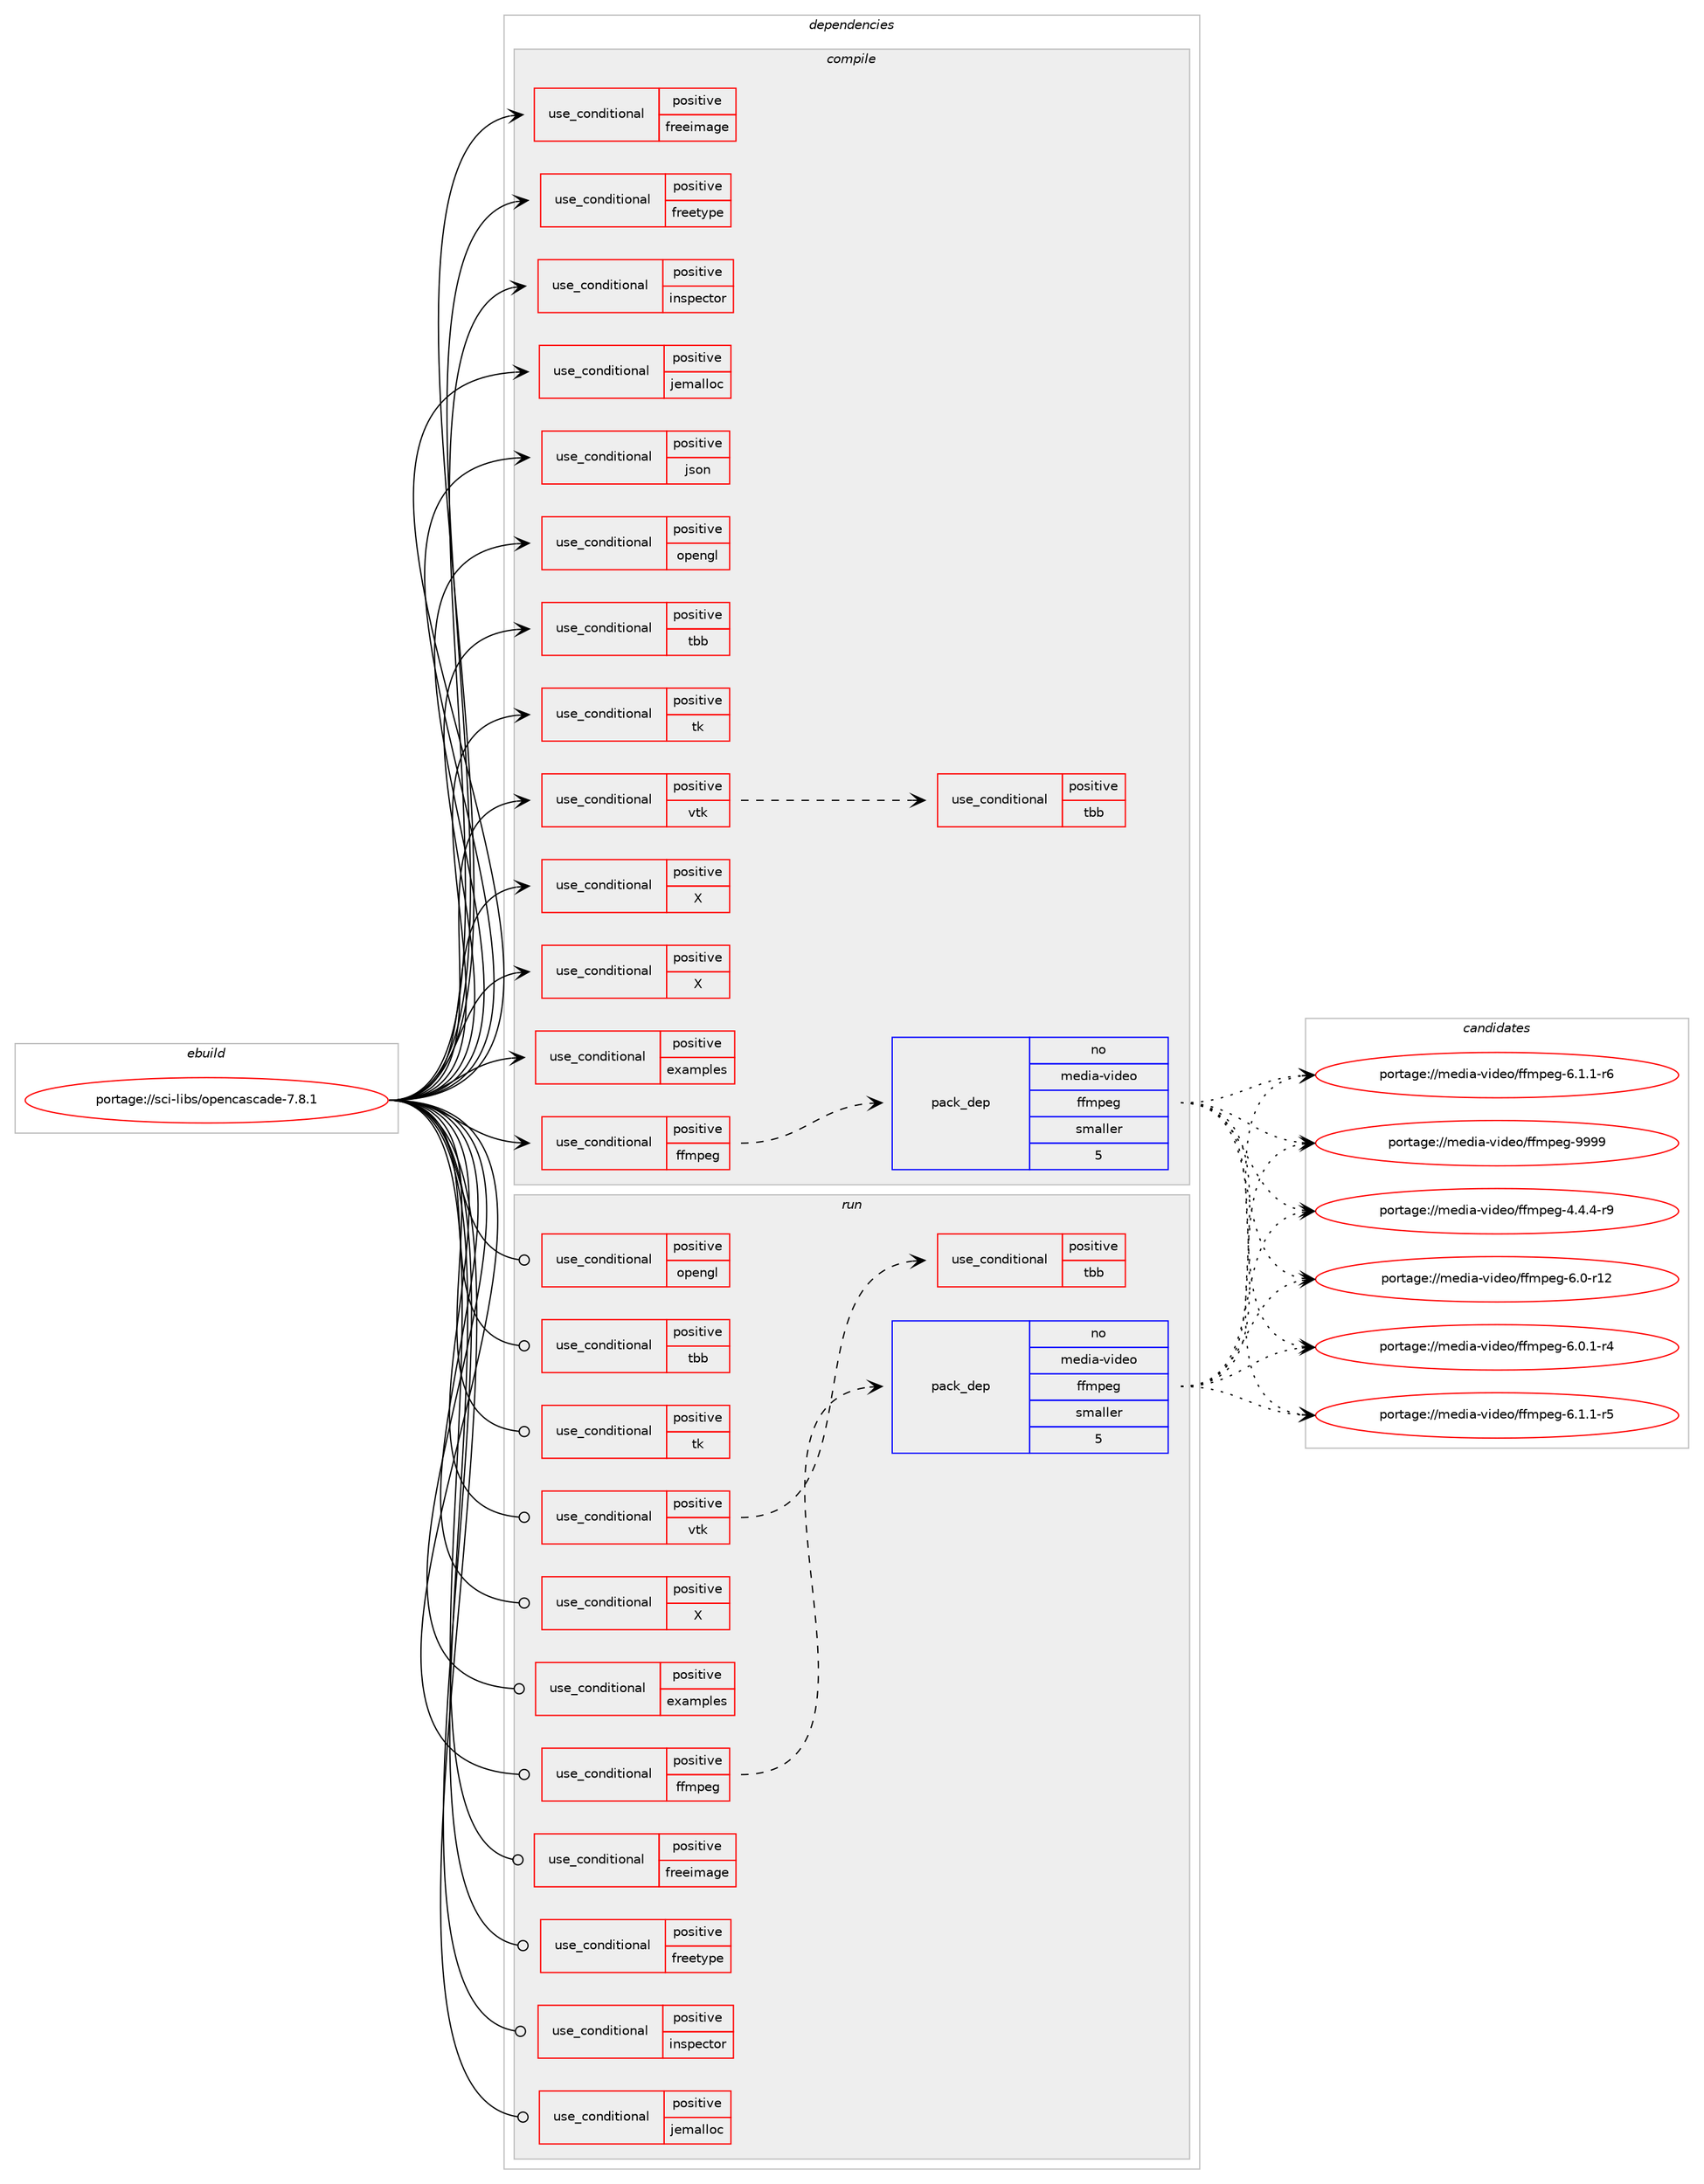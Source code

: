 digraph prolog {

# *************
# Graph options
# *************

newrank=true;
concentrate=true;
compound=true;
graph [rankdir=LR,fontname=Helvetica,fontsize=10,ranksep=1.5];#, ranksep=2.5, nodesep=0.2];
edge  [arrowhead=vee];
node  [fontname=Helvetica,fontsize=10];

# **********
# The ebuild
# **********

subgraph cluster_leftcol {
color=gray;
rank=same;
label=<<i>ebuild</i>>;
id [label="portage://sci-libs/opencascade-7.8.1", color=red, width=4, href="../sci-libs/opencascade-7.8.1.svg"];
}

# ****************
# The dependencies
# ****************

subgraph cluster_midcol {
color=gray;
label=<<i>dependencies</i>>;
subgraph cluster_compile {
fillcolor="#eeeeee";
style=filled;
label=<<i>compile</i>>;
subgraph cond104408 {
dependency202436 [label=<<TABLE BORDER="0" CELLBORDER="1" CELLSPACING="0" CELLPADDING="4"><TR><TD ROWSPAN="3" CELLPADDING="10">use_conditional</TD></TR><TR><TD>positive</TD></TR><TR><TD>X</TD></TR></TABLE>>, shape=none, color=red];
# *** BEGIN UNKNOWN DEPENDENCY TYPE (TODO) ***
# dependency202436 -> package_dependency(portage://sci-libs/opencascade-7.8.1,install,no,x11-base,xorg-proto,none,[,,],[],[])
# *** END UNKNOWN DEPENDENCY TYPE (TODO) ***

}
id:e -> dependency202436:w [weight=20,style="solid",arrowhead="vee"];
subgraph cond104409 {
dependency202437 [label=<<TABLE BORDER="0" CELLBORDER="1" CELLSPACING="0" CELLPADDING="4"><TR><TD ROWSPAN="3" CELLPADDING="10">use_conditional</TD></TR><TR><TD>positive</TD></TR><TR><TD>X</TD></TR></TABLE>>, shape=none, color=red];
# *** BEGIN UNKNOWN DEPENDENCY TYPE (TODO) ***
# dependency202437 -> package_dependency(portage://sci-libs/opencascade-7.8.1,install,no,x11-libs,libX11,none,[,,],[],[])
# *** END UNKNOWN DEPENDENCY TYPE (TODO) ***

}
id:e -> dependency202437:w [weight=20,style="solid",arrowhead="vee"];
subgraph cond104410 {
dependency202438 [label=<<TABLE BORDER="0" CELLBORDER="1" CELLSPACING="0" CELLPADDING="4"><TR><TD ROWSPAN="3" CELLPADDING="10">use_conditional</TD></TR><TR><TD>positive</TD></TR><TR><TD>examples</TD></TR></TABLE>>, shape=none, color=red];
# *** BEGIN UNKNOWN DEPENDENCY TYPE (TODO) ***
# dependency202438 -> package_dependency(portage://sci-libs/opencascade-7.8.1,install,no,dev-qt,qtcore,none,[,,],[slot(5)],[])
# *** END UNKNOWN DEPENDENCY TYPE (TODO) ***

# *** BEGIN UNKNOWN DEPENDENCY TYPE (TODO) ***
# dependency202438 -> package_dependency(portage://sci-libs/opencascade-7.8.1,install,no,dev-qt,qtgui,none,[,,],[slot(5)],[])
# *** END UNKNOWN DEPENDENCY TYPE (TODO) ***

# *** BEGIN UNKNOWN DEPENDENCY TYPE (TODO) ***
# dependency202438 -> package_dependency(portage://sci-libs/opencascade-7.8.1,install,no,dev-qt,qtquickcontrols2,none,[,,],[slot(5)],[])
# *** END UNKNOWN DEPENDENCY TYPE (TODO) ***

# *** BEGIN UNKNOWN DEPENDENCY TYPE (TODO) ***
# dependency202438 -> package_dependency(portage://sci-libs/opencascade-7.8.1,install,no,dev-qt,qtwidgets,none,[,,],[slot(5)],[])
# *** END UNKNOWN DEPENDENCY TYPE (TODO) ***

# *** BEGIN UNKNOWN DEPENDENCY TYPE (TODO) ***
# dependency202438 -> package_dependency(portage://sci-libs/opencascade-7.8.1,install,no,dev-qt,qtxml,none,[,,],[slot(5)],[])
# *** END UNKNOWN DEPENDENCY TYPE (TODO) ***

}
id:e -> dependency202438:w [weight=20,style="solid",arrowhead="vee"];
subgraph cond104411 {
dependency202439 [label=<<TABLE BORDER="0" CELLBORDER="1" CELLSPACING="0" CELLPADDING="4"><TR><TD ROWSPAN="3" CELLPADDING="10">use_conditional</TD></TR><TR><TD>positive</TD></TR><TR><TD>ffmpeg</TD></TR></TABLE>>, shape=none, color=red];
subgraph pack95221 {
dependency202440 [label=<<TABLE BORDER="0" CELLBORDER="1" CELLSPACING="0" CELLPADDING="4" WIDTH="220"><TR><TD ROWSPAN="6" CELLPADDING="30">pack_dep</TD></TR><TR><TD WIDTH="110">no</TD></TR><TR><TD>media-video</TD></TR><TR><TD>ffmpeg</TD></TR><TR><TD>smaller</TD></TR><TR><TD>5</TD></TR></TABLE>>, shape=none, color=blue];
}
dependency202439:e -> dependency202440:w [weight=20,style="dashed",arrowhead="vee"];
}
id:e -> dependency202439:w [weight=20,style="solid",arrowhead="vee"];
subgraph cond104412 {
dependency202441 [label=<<TABLE BORDER="0" CELLBORDER="1" CELLSPACING="0" CELLPADDING="4"><TR><TD ROWSPAN="3" CELLPADDING="10">use_conditional</TD></TR><TR><TD>positive</TD></TR><TR><TD>freeimage</TD></TR></TABLE>>, shape=none, color=red];
# *** BEGIN UNKNOWN DEPENDENCY TYPE (TODO) ***
# dependency202441 -> package_dependency(portage://sci-libs/opencascade-7.8.1,install,no,media-libs,freeimage,none,[,,],[],[])
# *** END UNKNOWN DEPENDENCY TYPE (TODO) ***

}
id:e -> dependency202441:w [weight=20,style="solid",arrowhead="vee"];
subgraph cond104413 {
dependency202442 [label=<<TABLE BORDER="0" CELLBORDER="1" CELLSPACING="0" CELLPADDING="4"><TR><TD ROWSPAN="3" CELLPADDING="10">use_conditional</TD></TR><TR><TD>positive</TD></TR><TR><TD>freetype</TD></TR></TABLE>>, shape=none, color=red];
# *** BEGIN UNKNOWN DEPENDENCY TYPE (TODO) ***
# dependency202442 -> package_dependency(portage://sci-libs/opencascade-7.8.1,install,no,media-libs,fontconfig,none,[,,],[],[])
# *** END UNKNOWN DEPENDENCY TYPE (TODO) ***

# *** BEGIN UNKNOWN DEPENDENCY TYPE (TODO) ***
# dependency202442 -> package_dependency(portage://sci-libs/opencascade-7.8.1,install,no,media-libs,freetype,none,[,,],[slot(2)],[])
# *** END UNKNOWN DEPENDENCY TYPE (TODO) ***

}
id:e -> dependency202442:w [weight=20,style="solid",arrowhead="vee"];
subgraph cond104414 {
dependency202443 [label=<<TABLE BORDER="0" CELLBORDER="1" CELLSPACING="0" CELLPADDING="4"><TR><TD ROWSPAN="3" CELLPADDING="10">use_conditional</TD></TR><TR><TD>positive</TD></TR><TR><TD>inspector</TD></TR></TABLE>>, shape=none, color=red];
# *** BEGIN UNKNOWN DEPENDENCY TYPE (TODO) ***
# dependency202443 -> package_dependency(portage://sci-libs/opencascade-7.8.1,install,no,dev-qt,qtcore,none,[,,],[slot(5)],[])
# *** END UNKNOWN DEPENDENCY TYPE (TODO) ***

# *** BEGIN UNKNOWN DEPENDENCY TYPE (TODO) ***
# dependency202443 -> package_dependency(portage://sci-libs/opencascade-7.8.1,install,no,dev-qt,qtgui,none,[,,],[slot(5)],[])
# *** END UNKNOWN DEPENDENCY TYPE (TODO) ***

# *** BEGIN UNKNOWN DEPENDENCY TYPE (TODO) ***
# dependency202443 -> package_dependency(portage://sci-libs/opencascade-7.8.1,install,no,dev-qt,qtquickcontrols2,none,[,,],[slot(5)],[])
# *** END UNKNOWN DEPENDENCY TYPE (TODO) ***

# *** BEGIN UNKNOWN DEPENDENCY TYPE (TODO) ***
# dependency202443 -> package_dependency(portage://sci-libs/opencascade-7.8.1,install,no,dev-qt,qtwidgets,none,[,,],[slot(5)],[])
# *** END UNKNOWN DEPENDENCY TYPE (TODO) ***

# *** BEGIN UNKNOWN DEPENDENCY TYPE (TODO) ***
# dependency202443 -> package_dependency(portage://sci-libs/opencascade-7.8.1,install,no,dev-qt,qtxml,none,[,,],[slot(5)],[])
# *** END UNKNOWN DEPENDENCY TYPE (TODO) ***

}
id:e -> dependency202443:w [weight=20,style="solid",arrowhead="vee"];
subgraph cond104415 {
dependency202444 [label=<<TABLE BORDER="0" CELLBORDER="1" CELLSPACING="0" CELLPADDING="4"><TR><TD ROWSPAN="3" CELLPADDING="10">use_conditional</TD></TR><TR><TD>positive</TD></TR><TR><TD>jemalloc</TD></TR></TABLE>>, shape=none, color=red];
# *** BEGIN UNKNOWN DEPENDENCY TYPE (TODO) ***
# dependency202444 -> package_dependency(portage://sci-libs/opencascade-7.8.1,install,no,dev-libs,jemalloc,none,[,,],[],[])
# *** END UNKNOWN DEPENDENCY TYPE (TODO) ***

}
id:e -> dependency202444:w [weight=20,style="solid",arrowhead="vee"];
subgraph cond104416 {
dependency202445 [label=<<TABLE BORDER="0" CELLBORDER="1" CELLSPACING="0" CELLPADDING="4"><TR><TD ROWSPAN="3" CELLPADDING="10">use_conditional</TD></TR><TR><TD>positive</TD></TR><TR><TD>json</TD></TR></TABLE>>, shape=none, color=red];
# *** BEGIN UNKNOWN DEPENDENCY TYPE (TODO) ***
# dependency202445 -> package_dependency(portage://sci-libs/opencascade-7.8.1,install,no,dev-libs,rapidjson,none,[,,],[],[])
# *** END UNKNOWN DEPENDENCY TYPE (TODO) ***

}
id:e -> dependency202445:w [weight=20,style="solid",arrowhead="vee"];
subgraph cond104417 {
dependency202446 [label=<<TABLE BORDER="0" CELLBORDER="1" CELLSPACING="0" CELLPADDING="4"><TR><TD ROWSPAN="3" CELLPADDING="10">use_conditional</TD></TR><TR><TD>positive</TD></TR><TR><TD>opengl</TD></TR></TABLE>>, shape=none, color=red];
# *** BEGIN UNKNOWN DEPENDENCY TYPE (TODO) ***
# dependency202446 -> package_dependency(portage://sci-libs/opencascade-7.8.1,install,no,media-libs,libglvnd,none,[,,],[],[])
# *** END UNKNOWN DEPENDENCY TYPE (TODO) ***

}
id:e -> dependency202446:w [weight=20,style="solid",arrowhead="vee"];
subgraph cond104418 {
dependency202447 [label=<<TABLE BORDER="0" CELLBORDER="1" CELLSPACING="0" CELLPADDING="4"><TR><TD ROWSPAN="3" CELLPADDING="10">use_conditional</TD></TR><TR><TD>positive</TD></TR><TR><TD>tbb</TD></TR></TABLE>>, shape=none, color=red];
# *** BEGIN UNKNOWN DEPENDENCY TYPE (TODO) ***
# dependency202447 -> package_dependency(portage://sci-libs/opencascade-7.8.1,install,no,dev-cpp,tbb,none,[,,],any_same_slot,[])
# *** END UNKNOWN DEPENDENCY TYPE (TODO) ***

}
id:e -> dependency202447:w [weight=20,style="solid",arrowhead="vee"];
subgraph cond104419 {
dependency202448 [label=<<TABLE BORDER="0" CELLBORDER="1" CELLSPACING="0" CELLPADDING="4"><TR><TD ROWSPAN="3" CELLPADDING="10">use_conditional</TD></TR><TR><TD>positive</TD></TR><TR><TD>tk</TD></TR></TABLE>>, shape=none, color=red];
# *** BEGIN UNKNOWN DEPENDENCY TYPE (TODO) ***
# dependency202448 -> package_dependency(portage://sci-libs/opencascade-7.8.1,install,no,dev-lang,tk,none,[,,],any_same_slot,[])
# *** END UNKNOWN DEPENDENCY TYPE (TODO) ***

}
id:e -> dependency202448:w [weight=20,style="solid",arrowhead="vee"];
subgraph cond104420 {
dependency202449 [label=<<TABLE BORDER="0" CELLBORDER="1" CELLSPACING="0" CELLPADDING="4"><TR><TD ROWSPAN="3" CELLPADDING="10">use_conditional</TD></TR><TR><TD>positive</TD></TR><TR><TD>vtk</TD></TR></TABLE>>, shape=none, color=red];
# *** BEGIN UNKNOWN DEPENDENCY TYPE (TODO) ***
# dependency202449 -> package_dependency(portage://sci-libs/opencascade-7.8.1,install,no,dev-lang,tk,none,[,,],any_same_slot,[])
# *** END UNKNOWN DEPENDENCY TYPE (TODO) ***

# *** BEGIN UNKNOWN DEPENDENCY TYPE (TODO) ***
# dependency202449 -> package_dependency(portage://sci-libs/opencascade-7.8.1,install,no,sci-libs,vtk,none,[,,],any_same_slot,[use(enable(rendering),none)])
# *** END UNKNOWN DEPENDENCY TYPE (TODO) ***

subgraph cond104421 {
dependency202450 [label=<<TABLE BORDER="0" CELLBORDER="1" CELLSPACING="0" CELLPADDING="4"><TR><TD ROWSPAN="3" CELLPADDING="10">use_conditional</TD></TR><TR><TD>positive</TD></TR><TR><TD>tbb</TD></TR></TABLE>>, shape=none, color=red];
# *** BEGIN UNKNOWN DEPENDENCY TYPE (TODO) ***
# dependency202450 -> package_dependency(portage://sci-libs/opencascade-7.8.1,install,no,sci-libs,vtk,none,[,,],any_same_slot,[use(enable(tbb),none),use(disable(cuda),none)])
# *** END UNKNOWN DEPENDENCY TYPE (TODO) ***

}
dependency202449:e -> dependency202450:w [weight=20,style="dashed",arrowhead="vee"];
}
id:e -> dependency202449:w [weight=20,style="solid",arrowhead="vee"];
# *** BEGIN UNKNOWN DEPENDENCY TYPE (TODO) ***
# id -> package_dependency(portage://sci-libs/opencascade-7.8.1,install,no,dev-lang,tcl,none,[,,],any_same_slot,[])
# *** END UNKNOWN DEPENDENCY TYPE (TODO) ***

# *** BEGIN UNKNOWN DEPENDENCY TYPE (TODO) ***
# id -> package_dependency(portage://sci-libs/opencascade-7.8.1,install,no,dev-libs,double-conversion,none,[,,],[],[])
# *** END UNKNOWN DEPENDENCY TYPE (TODO) ***

}
subgraph cluster_compileandrun {
fillcolor="#eeeeee";
style=filled;
label=<<i>compile and run</i>>;
}
subgraph cluster_run {
fillcolor="#eeeeee";
style=filled;
label=<<i>run</i>>;
subgraph cond104422 {
dependency202451 [label=<<TABLE BORDER="0" CELLBORDER="1" CELLSPACING="0" CELLPADDING="4"><TR><TD ROWSPAN="3" CELLPADDING="10">use_conditional</TD></TR><TR><TD>positive</TD></TR><TR><TD>X</TD></TR></TABLE>>, shape=none, color=red];
# *** BEGIN UNKNOWN DEPENDENCY TYPE (TODO) ***
# dependency202451 -> package_dependency(portage://sci-libs/opencascade-7.8.1,run,no,x11-libs,libX11,none,[,,],[],[])
# *** END UNKNOWN DEPENDENCY TYPE (TODO) ***

}
id:e -> dependency202451:w [weight=20,style="solid",arrowhead="odot"];
subgraph cond104423 {
dependency202452 [label=<<TABLE BORDER="0" CELLBORDER="1" CELLSPACING="0" CELLPADDING="4"><TR><TD ROWSPAN="3" CELLPADDING="10">use_conditional</TD></TR><TR><TD>positive</TD></TR><TR><TD>examples</TD></TR></TABLE>>, shape=none, color=red];
# *** BEGIN UNKNOWN DEPENDENCY TYPE (TODO) ***
# dependency202452 -> package_dependency(portage://sci-libs/opencascade-7.8.1,run,no,dev-qt,qtcore,none,[,,],[slot(5)],[])
# *** END UNKNOWN DEPENDENCY TYPE (TODO) ***

# *** BEGIN UNKNOWN DEPENDENCY TYPE (TODO) ***
# dependency202452 -> package_dependency(portage://sci-libs/opencascade-7.8.1,run,no,dev-qt,qtgui,none,[,,],[slot(5)],[])
# *** END UNKNOWN DEPENDENCY TYPE (TODO) ***

# *** BEGIN UNKNOWN DEPENDENCY TYPE (TODO) ***
# dependency202452 -> package_dependency(portage://sci-libs/opencascade-7.8.1,run,no,dev-qt,qtquickcontrols2,none,[,,],[slot(5)],[])
# *** END UNKNOWN DEPENDENCY TYPE (TODO) ***

# *** BEGIN UNKNOWN DEPENDENCY TYPE (TODO) ***
# dependency202452 -> package_dependency(portage://sci-libs/opencascade-7.8.1,run,no,dev-qt,qtwidgets,none,[,,],[slot(5)],[])
# *** END UNKNOWN DEPENDENCY TYPE (TODO) ***

# *** BEGIN UNKNOWN DEPENDENCY TYPE (TODO) ***
# dependency202452 -> package_dependency(portage://sci-libs/opencascade-7.8.1,run,no,dev-qt,qtxml,none,[,,],[slot(5)],[])
# *** END UNKNOWN DEPENDENCY TYPE (TODO) ***

}
id:e -> dependency202452:w [weight=20,style="solid",arrowhead="odot"];
subgraph cond104424 {
dependency202453 [label=<<TABLE BORDER="0" CELLBORDER="1" CELLSPACING="0" CELLPADDING="4"><TR><TD ROWSPAN="3" CELLPADDING="10">use_conditional</TD></TR><TR><TD>positive</TD></TR><TR><TD>ffmpeg</TD></TR></TABLE>>, shape=none, color=red];
subgraph pack95222 {
dependency202454 [label=<<TABLE BORDER="0" CELLBORDER="1" CELLSPACING="0" CELLPADDING="4" WIDTH="220"><TR><TD ROWSPAN="6" CELLPADDING="30">pack_dep</TD></TR><TR><TD WIDTH="110">no</TD></TR><TR><TD>media-video</TD></TR><TR><TD>ffmpeg</TD></TR><TR><TD>smaller</TD></TR><TR><TD>5</TD></TR></TABLE>>, shape=none, color=blue];
}
dependency202453:e -> dependency202454:w [weight=20,style="dashed",arrowhead="vee"];
}
id:e -> dependency202453:w [weight=20,style="solid",arrowhead="odot"];
subgraph cond104425 {
dependency202455 [label=<<TABLE BORDER="0" CELLBORDER="1" CELLSPACING="0" CELLPADDING="4"><TR><TD ROWSPAN="3" CELLPADDING="10">use_conditional</TD></TR><TR><TD>positive</TD></TR><TR><TD>freeimage</TD></TR></TABLE>>, shape=none, color=red];
# *** BEGIN UNKNOWN DEPENDENCY TYPE (TODO) ***
# dependency202455 -> package_dependency(portage://sci-libs/opencascade-7.8.1,run,no,media-libs,freeimage,none,[,,],[],[])
# *** END UNKNOWN DEPENDENCY TYPE (TODO) ***

}
id:e -> dependency202455:w [weight=20,style="solid",arrowhead="odot"];
subgraph cond104426 {
dependency202456 [label=<<TABLE BORDER="0" CELLBORDER="1" CELLSPACING="0" CELLPADDING="4"><TR><TD ROWSPAN="3" CELLPADDING="10">use_conditional</TD></TR><TR><TD>positive</TD></TR><TR><TD>freetype</TD></TR></TABLE>>, shape=none, color=red];
# *** BEGIN UNKNOWN DEPENDENCY TYPE (TODO) ***
# dependency202456 -> package_dependency(portage://sci-libs/opencascade-7.8.1,run,no,media-libs,fontconfig,none,[,,],[],[])
# *** END UNKNOWN DEPENDENCY TYPE (TODO) ***

# *** BEGIN UNKNOWN DEPENDENCY TYPE (TODO) ***
# dependency202456 -> package_dependency(portage://sci-libs/opencascade-7.8.1,run,no,media-libs,freetype,none,[,,],[slot(2)],[])
# *** END UNKNOWN DEPENDENCY TYPE (TODO) ***

}
id:e -> dependency202456:w [weight=20,style="solid",arrowhead="odot"];
subgraph cond104427 {
dependency202457 [label=<<TABLE BORDER="0" CELLBORDER="1" CELLSPACING="0" CELLPADDING="4"><TR><TD ROWSPAN="3" CELLPADDING="10">use_conditional</TD></TR><TR><TD>positive</TD></TR><TR><TD>inspector</TD></TR></TABLE>>, shape=none, color=red];
# *** BEGIN UNKNOWN DEPENDENCY TYPE (TODO) ***
# dependency202457 -> package_dependency(portage://sci-libs/opencascade-7.8.1,run,no,dev-qt,qtcore,none,[,,],[slot(5)],[])
# *** END UNKNOWN DEPENDENCY TYPE (TODO) ***

# *** BEGIN UNKNOWN DEPENDENCY TYPE (TODO) ***
# dependency202457 -> package_dependency(portage://sci-libs/opencascade-7.8.1,run,no,dev-qt,qtgui,none,[,,],[slot(5)],[])
# *** END UNKNOWN DEPENDENCY TYPE (TODO) ***

# *** BEGIN UNKNOWN DEPENDENCY TYPE (TODO) ***
# dependency202457 -> package_dependency(portage://sci-libs/opencascade-7.8.1,run,no,dev-qt,qtquickcontrols2,none,[,,],[slot(5)],[])
# *** END UNKNOWN DEPENDENCY TYPE (TODO) ***

# *** BEGIN UNKNOWN DEPENDENCY TYPE (TODO) ***
# dependency202457 -> package_dependency(portage://sci-libs/opencascade-7.8.1,run,no,dev-qt,qtwidgets,none,[,,],[slot(5)],[])
# *** END UNKNOWN DEPENDENCY TYPE (TODO) ***

# *** BEGIN UNKNOWN DEPENDENCY TYPE (TODO) ***
# dependency202457 -> package_dependency(portage://sci-libs/opencascade-7.8.1,run,no,dev-qt,qtxml,none,[,,],[slot(5)],[])
# *** END UNKNOWN DEPENDENCY TYPE (TODO) ***

}
id:e -> dependency202457:w [weight=20,style="solid",arrowhead="odot"];
subgraph cond104428 {
dependency202458 [label=<<TABLE BORDER="0" CELLBORDER="1" CELLSPACING="0" CELLPADDING="4"><TR><TD ROWSPAN="3" CELLPADDING="10">use_conditional</TD></TR><TR><TD>positive</TD></TR><TR><TD>jemalloc</TD></TR></TABLE>>, shape=none, color=red];
# *** BEGIN UNKNOWN DEPENDENCY TYPE (TODO) ***
# dependency202458 -> package_dependency(portage://sci-libs/opencascade-7.8.1,run,no,dev-libs,jemalloc,none,[,,],[],[])
# *** END UNKNOWN DEPENDENCY TYPE (TODO) ***

}
id:e -> dependency202458:w [weight=20,style="solid",arrowhead="odot"];
subgraph cond104429 {
dependency202459 [label=<<TABLE BORDER="0" CELLBORDER="1" CELLSPACING="0" CELLPADDING="4"><TR><TD ROWSPAN="3" CELLPADDING="10">use_conditional</TD></TR><TR><TD>positive</TD></TR><TR><TD>opengl</TD></TR></TABLE>>, shape=none, color=red];
# *** BEGIN UNKNOWN DEPENDENCY TYPE (TODO) ***
# dependency202459 -> package_dependency(portage://sci-libs/opencascade-7.8.1,run,no,media-libs,libglvnd,none,[,,],[],[])
# *** END UNKNOWN DEPENDENCY TYPE (TODO) ***

}
id:e -> dependency202459:w [weight=20,style="solid",arrowhead="odot"];
subgraph cond104430 {
dependency202460 [label=<<TABLE BORDER="0" CELLBORDER="1" CELLSPACING="0" CELLPADDING="4"><TR><TD ROWSPAN="3" CELLPADDING="10">use_conditional</TD></TR><TR><TD>positive</TD></TR><TR><TD>tbb</TD></TR></TABLE>>, shape=none, color=red];
# *** BEGIN UNKNOWN DEPENDENCY TYPE (TODO) ***
# dependency202460 -> package_dependency(portage://sci-libs/opencascade-7.8.1,run,no,dev-cpp,tbb,none,[,,],any_same_slot,[])
# *** END UNKNOWN DEPENDENCY TYPE (TODO) ***

}
id:e -> dependency202460:w [weight=20,style="solid",arrowhead="odot"];
subgraph cond104431 {
dependency202461 [label=<<TABLE BORDER="0" CELLBORDER="1" CELLSPACING="0" CELLPADDING="4"><TR><TD ROWSPAN="3" CELLPADDING="10">use_conditional</TD></TR><TR><TD>positive</TD></TR><TR><TD>tk</TD></TR></TABLE>>, shape=none, color=red];
# *** BEGIN UNKNOWN DEPENDENCY TYPE (TODO) ***
# dependency202461 -> package_dependency(portage://sci-libs/opencascade-7.8.1,run,no,dev-lang,tk,none,[,,],any_same_slot,[])
# *** END UNKNOWN DEPENDENCY TYPE (TODO) ***

}
id:e -> dependency202461:w [weight=20,style="solid",arrowhead="odot"];
subgraph cond104432 {
dependency202462 [label=<<TABLE BORDER="0" CELLBORDER="1" CELLSPACING="0" CELLPADDING="4"><TR><TD ROWSPAN="3" CELLPADDING="10">use_conditional</TD></TR><TR><TD>positive</TD></TR><TR><TD>vtk</TD></TR></TABLE>>, shape=none, color=red];
# *** BEGIN UNKNOWN DEPENDENCY TYPE (TODO) ***
# dependency202462 -> package_dependency(portage://sci-libs/opencascade-7.8.1,run,no,dev-lang,tk,none,[,,],any_same_slot,[])
# *** END UNKNOWN DEPENDENCY TYPE (TODO) ***

# *** BEGIN UNKNOWN DEPENDENCY TYPE (TODO) ***
# dependency202462 -> package_dependency(portage://sci-libs/opencascade-7.8.1,run,no,sci-libs,vtk,none,[,,],any_same_slot,[use(enable(rendering),none)])
# *** END UNKNOWN DEPENDENCY TYPE (TODO) ***

subgraph cond104433 {
dependency202463 [label=<<TABLE BORDER="0" CELLBORDER="1" CELLSPACING="0" CELLPADDING="4"><TR><TD ROWSPAN="3" CELLPADDING="10">use_conditional</TD></TR><TR><TD>positive</TD></TR><TR><TD>tbb</TD></TR></TABLE>>, shape=none, color=red];
# *** BEGIN UNKNOWN DEPENDENCY TYPE (TODO) ***
# dependency202463 -> package_dependency(portage://sci-libs/opencascade-7.8.1,run,no,sci-libs,vtk,none,[,,],any_same_slot,[use(enable(tbb),none),use(disable(cuda),none)])
# *** END UNKNOWN DEPENDENCY TYPE (TODO) ***

}
dependency202462:e -> dependency202463:w [weight=20,style="dashed",arrowhead="vee"];
}
id:e -> dependency202462:w [weight=20,style="solid",arrowhead="odot"];
# *** BEGIN UNKNOWN DEPENDENCY TYPE (TODO) ***
# id -> package_dependency(portage://sci-libs/opencascade-7.8.1,run,no,dev-lang,tcl,none,[,,],any_same_slot,[])
# *** END UNKNOWN DEPENDENCY TYPE (TODO) ***

# *** BEGIN UNKNOWN DEPENDENCY TYPE (TODO) ***
# id -> package_dependency(portage://sci-libs/opencascade-7.8.1,run,no,dev-libs,double-conversion,none,[,,],[],[])
# *** END UNKNOWN DEPENDENCY TYPE (TODO) ***

}
}

# **************
# The candidates
# **************

subgraph cluster_choices {
rank=same;
color=gray;
label=<<i>candidates</i>>;

subgraph choice95221 {
color=black;
nodesep=1;
choice1091011001059745118105100101111471021021091121011034552465246524511457 [label="portage://media-video/ffmpeg-4.4.4-r9", color=red, width=4,href="../media-video/ffmpeg-4.4.4-r9.svg"];
choice10910110010597451181051001011114710210210911210110345544648451144950 [label="portage://media-video/ffmpeg-6.0-r12", color=red, width=4,href="../media-video/ffmpeg-6.0-r12.svg"];
choice1091011001059745118105100101111471021021091121011034554464846494511452 [label="portage://media-video/ffmpeg-6.0.1-r4", color=red, width=4,href="../media-video/ffmpeg-6.0.1-r4.svg"];
choice1091011001059745118105100101111471021021091121011034554464946494511453 [label="portage://media-video/ffmpeg-6.1.1-r5", color=red, width=4,href="../media-video/ffmpeg-6.1.1-r5.svg"];
choice1091011001059745118105100101111471021021091121011034554464946494511454 [label="portage://media-video/ffmpeg-6.1.1-r6", color=red, width=4,href="../media-video/ffmpeg-6.1.1-r6.svg"];
choice1091011001059745118105100101111471021021091121011034557575757 [label="portage://media-video/ffmpeg-9999", color=red, width=4,href="../media-video/ffmpeg-9999.svg"];
dependency202440:e -> choice1091011001059745118105100101111471021021091121011034552465246524511457:w [style=dotted,weight="100"];
dependency202440:e -> choice10910110010597451181051001011114710210210911210110345544648451144950:w [style=dotted,weight="100"];
dependency202440:e -> choice1091011001059745118105100101111471021021091121011034554464846494511452:w [style=dotted,weight="100"];
dependency202440:e -> choice1091011001059745118105100101111471021021091121011034554464946494511453:w [style=dotted,weight="100"];
dependency202440:e -> choice1091011001059745118105100101111471021021091121011034554464946494511454:w [style=dotted,weight="100"];
dependency202440:e -> choice1091011001059745118105100101111471021021091121011034557575757:w [style=dotted,weight="100"];
}
subgraph choice95222 {
color=black;
nodesep=1;
choice1091011001059745118105100101111471021021091121011034552465246524511457 [label="portage://media-video/ffmpeg-4.4.4-r9", color=red, width=4,href="../media-video/ffmpeg-4.4.4-r9.svg"];
choice10910110010597451181051001011114710210210911210110345544648451144950 [label="portage://media-video/ffmpeg-6.0-r12", color=red, width=4,href="../media-video/ffmpeg-6.0-r12.svg"];
choice1091011001059745118105100101111471021021091121011034554464846494511452 [label="portage://media-video/ffmpeg-6.0.1-r4", color=red, width=4,href="../media-video/ffmpeg-6.0.1-r4.svg"];
choice1091011001059745118105100101111471021021091121011034554464946494511453 [label="portage://media-video/ffmpeg-6.1.1-r5", color=red, width=4,href="../media-video/ffmpeg-6.1.1-r5.svg"];
choice1091011001059745118105100101111471021021091121011034554464946494511454 [label="portage://media-video/ffmpeg-6.1.1-r6", color=red, width=4,href="../media-video/ffmpeg-6.1.1-r6.svg"];
choice1091011001059745118105100101111471021021091121011034557575757 [label="portage://media-video/ffmpeg-9999", color=red, width=4,href="../media-video/ffmpeg-9999.svg"];
dependency202454:e -> choice1091011001059745118105100101111471021021091121011034552465246524511457:w [style=dotted,weight="100"];
dependency202454:e -> choice10910110010597451181051001011114710210210911210110345544648451144950:w [style=dotted,weight="100"];
dependency202454:e -> choice1091011001059745118105100101111471021021091121011034554464846494511452:w [style=dotted,weight="100"];
dependency202454:e -> choice1091011001059745118105100101111471021021091121011034554464946494511453:w [style=dotted,weight="100"];
dependency202454:e -> choice1091011001059745118105100101111471021021091121011034554464946494511454:w [style=dotted,weight="100"];
dependency202454:e -> choice1091011001059745118105100101111471021021091121011034557575757:w [style=dotted,weight="100"];
}
}

}
